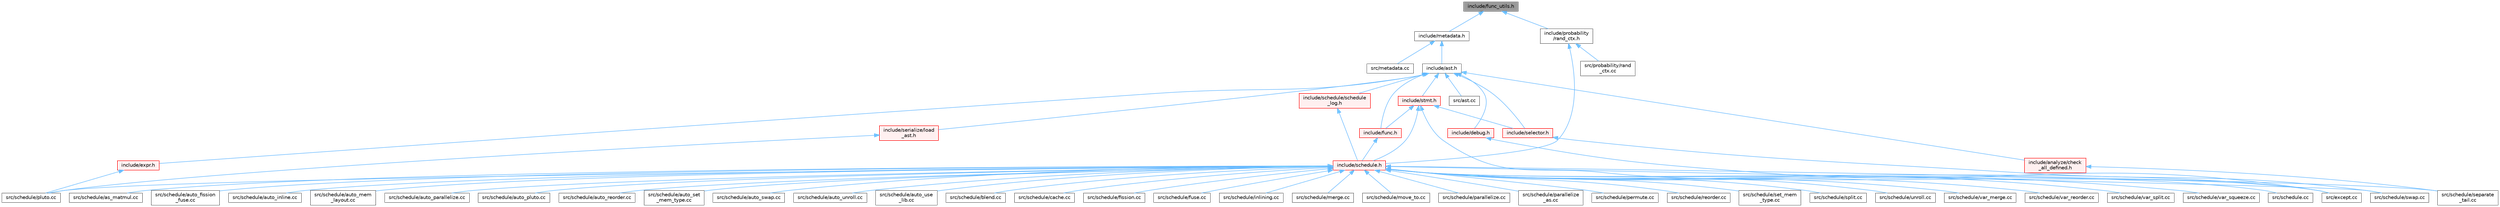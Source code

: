 digraph "include/func_utils.h"
{
 // LATEX_PDF_SIZE
  bgcolor="transparent";
  edge [fontname=Helvetica,fontsize=10,labelfontname=Helvetica,labelfontsize=10];
  node [fontname=Helvetica,fontsize=10,shape=box,height=0.2,width=0.4];
  Node1 [label="include/func_utils.h",height=0.2,width=0.4,color="gray40", fillcolor="grey60", style="filled", fontcolor="black",tooltip=" "];
  Node1 -> Node2 [dir="back",color="steelblue1",style="solid"];
  Node2 [label="include/metadata.h",height=0.2,width=0.4,color="grey40", fillcolor="white", style="filled",URL="$metadata_8h.html",tooltip=" "];
  Node2 -> Node3 [dir="back",color="steelblue1",style="solid"];
  Node3 [label="include/ast.h",height=0.2,width=0.4,color="grey40", fillcolor="white", style="filled",URL="$ast_8h.html",tooltip=" "];
  Node3 -> Node4 [dir="back",color="steelblue1",style="solid"];
  Node4 [label="include/analyze/check\l_all_defined.h",height=0.2,width=0.4,color="red", fillcolor="#FFF0F0", style="filled",URL="$check__all__defined_8h.html",tooltip=" "];
  Node4 -> Node36 [dir="back",color="steelblue1",style="solid"];
  Node36 [label="src/schedule/separate\l_tail.cc",height=0.2,width=0.4,color="grey40", fillcolor="white", style="filled",URL="$separate__tail_8cc.html",tooltip=" "];
  Node3 -> Node53 [dir="back",color="steelblue1",style="solid"];
  Node53 [label="include/debug.h",height=0.2,width=0.4,color="red", fillcolor="#FFF0F0", style="filled",URL="$debug_8h.html",tooltip=" "];
  Node53 -> Node15 [dir="back",color="steelblue1",style="solid"];
  Node15 [label="src/except.cc",height=0.2,width=0.4,color="grey40", fillcolor="white", style="filled",URL="$except_8cc.html",tooltip=" "];
  Node3 -> Node229 [dir="back",color="steelblue1",style="solid"];
  Node229 [label="include/expr.h",height=0.2,width=0.4,color="red", fillcolor="#FFF0F0", style="filled",URL="$expr_8h.html",tooltip=" "];
  Node229 -> Node12 [dir="back",color="steelblue1",style="solid"];
  Node12 [label="src/schedule/pluto.cc",height=0.2,width=0.4,color="grey40", fillcolor="white", style="filled",URL="$pluto_8cc.html",tooltip=" "];
  Node3 -> Node241 [dir="back",color="steelblue1",style="solid"];
  Node241 [label="include/func.h",height=0.2,width=0.4,color="red", fillcolor="#FFF0F0", style="filled",URL="$func_8h.html",tooltip=" "];
  Node241 -> Node14 [dir="back",color="steelblue1",style="solid"];
  Node14 [label="include/schedule.h",height=0.2,width=0.4,color="red", fillcolor="#FFF0F0", style="filled",URL="$schedule_8h.html",tooltip=" "];
  Node14 -> Node15 [dir="back",color="steelblue1",style="solid"];
  Node14 -> Node7 [dir="back",color="steelblue1",style="solid"];
  Node7 [label="src/schedule.cc",height=0.2,width=0.4,color="grey40", fillcolor="white", style="filled",URL="$schedule_8cc.html",tooltip=" "];
  Node14 -> Node16 [dir="back",color="steelblue1",style="solid"];
  Node16 [label="src/schedule/as_matmul.cc",height=0.2,width=0.4,color="grey40", fillcolor="white", style="filled",URL="$as__matmul_8cc.html",tooltip=" "];
  Node14 -> Node17 [dir="back",color="steelblue1",style="solid"];
  Node17 [label="src/schedule/auto_fission\l_fuse.cc",height=0.2,width=0.4,color="grey40", fillcolor="white", style="filled",URL="$auto__fission__fuse_8cc.html",tooltip=" "];
  Node14 -> Node18 [dir="back",color="steelblue1",style="solid"];
  Node18 [label="src/schedule/auto_inline.cc",height=0.2,width=0.4,color="grey40", fillcolor="white", style="filled",URL="$auto__inline_8cc.html",tooltip=" "];
  Node14 -> Node19 [dir="back",color="steelblue1",style="solid"];
  Node19 [label="src/schedule/auto_mem\l_layout.cc",height=0.2,width=0.4,color="grey40", fillcolor="white", style="filled",URL="$auto__mem__layout_8cc.html",tooltip=" "];
  Node14 -> Node20 [dir="back",color="steelblue1",style="solid"];
  Node20 [label="src/schedule/auto_parallelize.cc",height=0.2,width=0.4,color="grey40", fillcolor="white", style="filled",URL="$auto__parallelize_8cc.html",tooltip=" "];
  Node14 -> Node21 [dir="back",color="steelblue1",style="solid"];
  Node21 [label="src/schedule/auto_pluto.cc",height=0.2,width=0.4,color="grey40", fillcolor="white", style="filled",URL="$auto__pluto_8cc.html",tooltip=" "];
  Node14 -> Node22 [dir="back",color="steelblue1",style="solid"];
  Node22 [label="src/schedule/auto_reorder.cc",height=0.2,width=0.4,color="grey40", fillcolor="white", style="filled",URL="$auto__reorder_8cc.html",tooltip=" "];
  Node14 -> Node23 [dir="back",color="steelblue1",style="solid"];
  Node23 [label="src/schedule/auto_set\l_mem_type.cc",height=0.2,width=0.4,color="grey40", fillcolor="white", style="filled",URL="$auto__set__mem__type_8cc.html",tooltip=" "];
  Node14 -> Node24 [dir="back",color="steelblue1",style="solid"];
  Node24 [label="src/schedule/auto_swap.cc",height=0.2,width=0.4,color="grey40", fillcolor="white", style="filled",URL="$auto__swap_8cc.html",tooltip=" "];
  Node14 -> Node25 [dir="back",color="steelblue1",style="solid"];
  Node25 [label="src/schedule/auto_unroll.cc",height=0.2,width=0.4,color="grey40", fillcolor="white", style="filled",URL="$auto__unroll_8cc.html",tooltip=" "];
  Node14 -> Node26 [dir="back",color="steelblue1",style="solid"];
  Node26 [label="src/schedule/auto_use\l_lib.cc",height=0.2,width=0.4,color="grey40", fillcolor="white", style="filled",URL="$auto__use__lib_8cc.html",tooltip=" "];
  Node14 -> Node27 [dir="back",color="steelblue1",style="solid"];
  Node27 [label="src/schedule/blend.cc",height=0.2,width=0.4,color="grey40", fillcolor="white", style="filled",URL="$blend_8cc.html",tooltip=" "];
  Node14 -> Node28 [dir="back",color="steelblue1",style="solid"];
  Node28 [label="src/schedule/cache.cc",height=0.2,width=0.4,color="grey40", fillcolor="white", style="filled",URL="$cache_8cc.html",tooltip=" "];
  Node14 -> Node29 [dir="back",color="steelblue1",style="solid"];
  Node29 [label="src/schedule/fission.cc",height=0.2,width=0.4,color="grey40", fillcolor="white", style="filled",URL="$fission_8cc.html",tooltip=" "];
  Node14 -> Node30 [dir="back",color="steelblue1",style="solid"];
  Node30 [label="src/schedule/fuse.cc",height=0.2,width=0.4,color="grey40", fillcolor="white", style="filled",URL="$fuse_8cc.html",tooltip=" "];
  Node14 -> Node31 [dir="back",color="steelblue1",style="solid"];
  Node31 [label="src/schedule/inlining.cc",height=0.2,width=0.4,color="grey40", fillcolor="white", style="filled",URL="$inlining_8cc.html",tooltip=" "];
  Node14 -> Node32 [dir="back",color="steelblue1",style="solid"];
  Node32 [label="src/schedule/merge.cc",height=0.2,width=0.4,color="grey40", fillcolor="white", style="filled",URL="$merge_8cc.html",tooltip=" "];
  Node14 -> Node33 [dir="back",color="steelblue1",style="solid"];
  Node33 [label="src/schedule/move_to.cc",height=0.2,width=0.4,color="grey40", fillcolor="white", style="filled",URL="$move__to_8cc.html",tooltip=" "];
  Node14 -> Node34 [dir="back",color="steelblue1",style="solid"];
  Node34 [label="src/schedule/parallelize.cc",height=0.2,width=0.4,color="grey40", fillcolor="white", style="filled",URL="$parallelize_8cc.html",tooltip=" "];
  Node14 -> Node10 [dir="back",color="steelblue1",style="solid"];
  Node10 [label="src/schedule/parallelize\l_as.cc",height=0.2,width=0.4,color="grey40", fillcolor="white", style="filled",URL="$parallelize__as_8cc.html",tooltip=" "];
  Node14 -> Node11 [dir="back",color="steelblue1",style="solid"];
  Node11 [label="src/schedule/permute.cc",height=0.2,width=0.4,color="grey40", fillcolor="white", style="filled",URL="$permute_8cc.html",tooltip=" "];
  Node14 -> Node12 [dir="back",color="steelblue1",style="solid"];
  Node14 -> Node35 [dir="back",color="steelblue1",style="solid"];
  Node35 [label="src/schedule/reorder.cc",height=0.2,width=0.4,color="grey40", fillcolor="white", style="filled",URL="$reorder_8cc.html",tooltip=" "];
  Node14 -> Node36 [dir="back",color="steelblue1",style="solid"];
  Node14 -> Node37 [dir="back",color="steelblue1",style="solid"];
  Node37 [label="src/schedule/set_mem\l_type.cc",height=0.2,width=0.4,color="grey40", fillcolor="white", style="filled",URL="$set__mem__type_8cc.html",tooltip=" "];
  Node14 -> Node38 [dir="back",color="steelblue1",style="solid"];
  Node38 [label="src/schedule/split.cc",height=0.2,width=0.4,color="grey40", fillcolor="white", style="filled",URL="$split_8cc.html",tooltip=" "];
  Node14 -> Node39 [dir="back",color="steelblue1",style="solid"];
  Node39 [label="src/schedule/swap.cc",height=0.2,width=0.4,color="grey40", fillcolor="white", style="filled",URL="$swap_8cc.html",tooltip=" "];
  Node14 -> Node40 [dir="back",color="steelblue1",style="solid"];
  Node40 [label="src/schedule/unroll.cc",height=0.2,width=0.4,color="grey40", fillcolor="white", style="filled",URL="$unroll_8cc.html",tooltip=" "];
  Node14 -> Node41 [dir="back",color="steelblue1",style="solid"];
  Node41 [label="src/schedule/var_merge.cc",height=0.2,width=0.4,color="grey40", fillcolor="white", style="filled",URL="$var__merge_8cc.html",tooltip=" "];
  Node14 -> Node42 [dir="back",color="steelblue1",style="solid"];
  Node42 [label="src/schedule/var_reorder.cc",height=0.2,width=0.4,color="grey40", fillcolor="white", style="filled",URL="$var__reorder_8cc.html",tooltip=" "];
  Node14 -> Node43 [dir="back",color="steelblue1",style="solid"];
  Node43 [label="src/schedule/var_split.cc",height=0.2,width=0.4,color="grey40", fillcolor="white", style="filled",URL="$var__split_8cc.html",tooltip=" "];
  Node14 -> Node44 [dir="back",color="steelblue1",style="solid"];
  Node44 [label="src/schedule/var_squeeze.cc",height=0.2,width=0.4,color="grey40", fillcolor="white", style="filled",URL="$var__squeeze_8cc.html",tooltip=" "];
  Node3 -> Node248 [dir="back",color="steelblue1",style="solid"];
  Node248 [label="include/schedule/schedule\l_log.h",height=0.2,width=0.4,color="red", fillcolor="#FFF0F0", style="filled",URL="$schedule__log_8h.html",tooltip=" "];
  Node248 -> Node14 [dir="back",color="steelblue1",style="solid"];
  Node3 -> Node268 [dir="back",color="steelblue1",style="solid"];
  Node268 [label="include/selector.h",height=0.2,width=0.4,color="red", fillcolor="#FFF0F0", style="filled",URL="$selector_8h.html",tooltip=" "];
  Node268 -> Node39 [dir="back",color="steelblue1",style="solid"];
  Node3 -> Node287 [dir="back",color="steelblue1",style="solid"];
  Node287 [label="include/serialize/load\l_ast.h",height=0.2,width=0.4,color="red", fillcolor="#FFF0F0", style="filled",URL="$load__ast_8h.html",tooltip=" "];
  Node287 -> Node12 [dir="back",color="steelblue1",style="solid"];
  Node3 -> Node232 [dir="back",color="steelblue1",style="solid"];
  Node232 [label="include/stmt.h",height=0.2,width=0.4,color="red", fillcolor="#FFF0F0", style="filled",URL="$stmt_8h.html",tooltip=" "];
  Node232 -> Node241 [dir="back",color="steelblue1",style="solid"];
  Node232 -> Node14 [dir="back",color="steelblue1",style="solid"];
  Node232 -> Node268 [dir="back",color="steelblue1",style="solid"];
  Node232 -> Node15 [dir="back",color="steelblue1",style="solid"];
  Node3 -> Node171 [dir="back",color="steelblue1",style="solid"];
  Node171 [label="src/ast.cc",height=0.2,width=0.4,color="grey40", fillcolor="white", style="filled",URL="$ast_8cc.html",tooltip=" "];
  Node2 -> Node256 [dir="back",color="steelblue1",style="solid"];
  Node256 [label="src/metadata.cc",height=0.2,width=0.4,color="grey40", fillcolor="white", style="filled",URL="$metadata_8cc.html",tooltip=" "];
  Node1 -> Node175 [dir="back",color="steelblue1",style="solid"];
  Node175 [label="include/probability\l/rand_ctx.h",height=0.2,width=0.4,color="grey40", fillcolor="white", style="filled",URL="$rand__ctx_8h.html",tooltip=" "];
  Node175 -> Node14 [dir="back",color="steelblue1",style="solid"];
  Node175 -> Node176 [dir="back",color="steelblue1",style="solid"];
  Node176 [label="src/probability/rand\l_ctx.cc",height=0.2,width=0.4,color="grey40", fillcolor="white", style="filled",URL="$rand__ctx_8cc.html",tooltip=" "];
}
